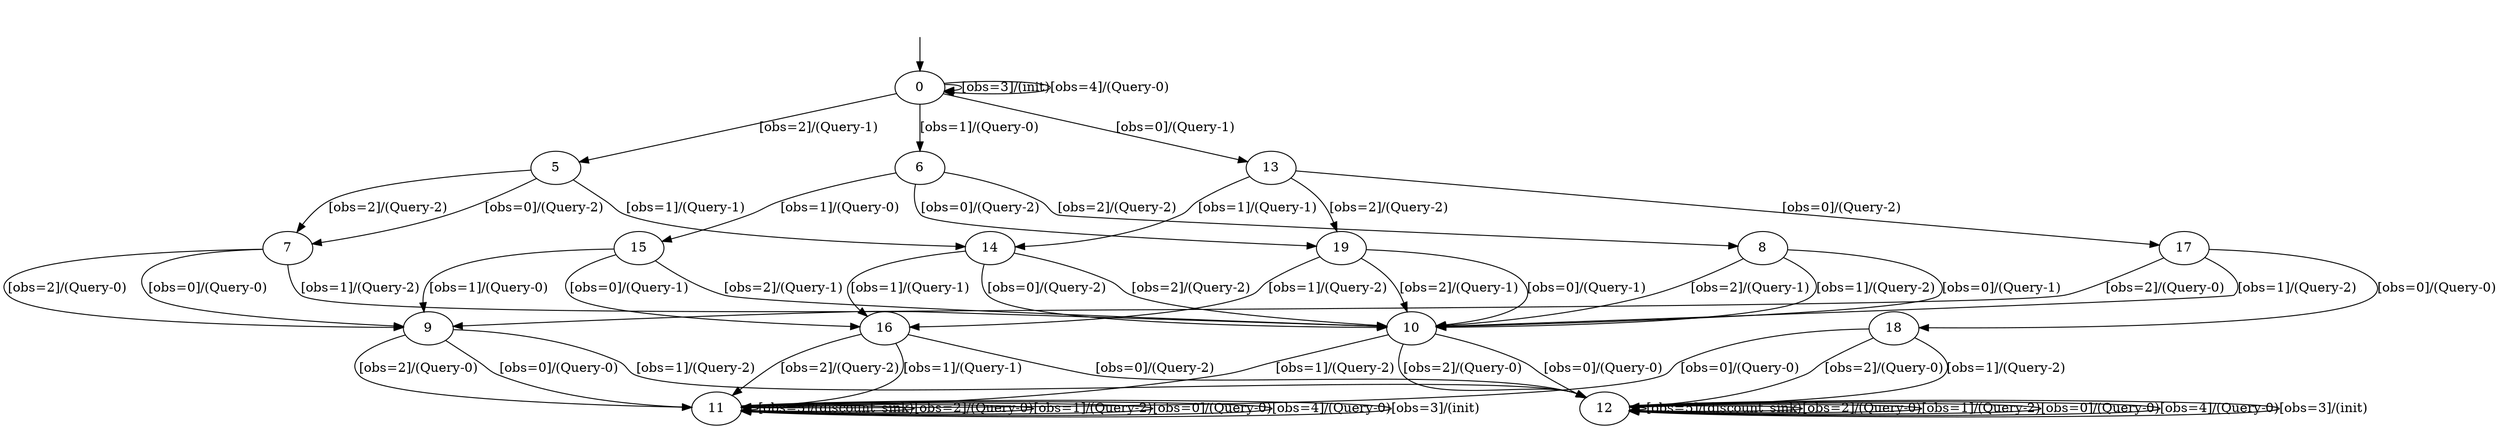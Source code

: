 digraph {
19;
18;
17;
16;
15;
14;
13;
0;
5;
6;
7;
8;
9;
10;
11;
12;
__init [label="", style=invis, width=0];
__init -> 0;
19 -> 10 [label="[obs=2]/(Query-1)"];
19 -> 16 [label="[obs=1]/(Query-2)"];
19 -> 10 [label="[obs=0]/(Query-1)"];
18 -> 12 [label="[obs=2]/(Query-0)"];
18 -> 12 [label="[obs=1]/(Query-2)"];
18 -> 11 [label="[obs=0]/(Query-0)"];
17 -> 9 [label="[obs=2]/(Query-0)"];
17 -> 10 [label="[obs=1]/(Query-2)"];
17 -> 18 [label="[obs=0]/(Query-0)"];
16 -> 12 [label="[obs=0]/(Query-2)"];
16 -> 11 [label="[obs=2]/(Query-2)"];
16 -> 11 [label="[obs=1]/(Query-1)"];
15 -> 10 [label="[obs=2]/(Query-1)"];
15 -> 9 [label="[obs=1]/(Query-0)"];
15 -> 16 [label="[obs=0]/(Query-1)"];
14 -> 10 [label="[obs=2]/(Query-2)"];
14 -> 16 [label="[obs=1]/(Query-1)"];
14 -> 10 [label="[obs=0]/(Query-2)"];
13 -> 19 [label="[obs=2]/(Query-2)"];
13 -> 14 [label="[obs=1]/(Query-1)"];
13 -> 17 [label="[obs=0]/(Query-2)"];
0 -> 0 [label="[obs=3]/(init)"];
0 -> 5 [label="[obs=2]/(Query-1)"];
0 -> 6 [label="[obs=1]/(Query-0)"];
0 -> 13 [label="[obs=0]/(Query-1)"];
0 -> 0 [label="[obs=4]/(Query-0)"];
5 -> 7 [label="[obs=2]/(Query-2)"];
5 -> 14 [label="[obs=1]/(Query-1)"];
5 -> 7 [label="[obs=0]/(Query-2)"];
6 -> 8 [label="[obs=2]/(Query-2)"];
6 -> 15 [label="[obs=1]/(Query-0)"];
6 -> 19 [label="[obs=0]/(Query-2)"];
7 -> 9 [label="[obs=2]/(Query-0)"];
7 -> 10 [label="[obs=1]/(Query-2)"];
7 -> 9 [label="[obs=0]/(Query-0)"];
8 -> 10 [label="[obs=2]/(Query-1)"];
8 -> 10 [label="[obs=1]/(Query-2)"];
8 -> 10 [label="[obs=0]/(Query-1)"];
9 -> 12 [label="[obs=1]/(Query-2)"];
9 -> 11 [label="[obs=2]/(Query-0)"];
9 -> 11 [label="[obs=0]/(Query-0)"];
10 -> 12 [label="[obs=2]/(Query-0)"];
10 -> 12 [label="[obs=0]/(Query-0)"];
10 -> 11 [label="[obs=1]/(Query-2)"];
11 -> 11 [label="[obs=5]/(discount_sink)"];
11 -> 11 [label="[obs=2]/(Query-0)"];
11 -> 11 [label="[obs=1]/(Query-2)"];
11 -> 11 [label="[obs=0]/(Query-0)"];
11 -> 11 [label="[obs=4]/(Query-0)"];
11 -> 11 [label="[obs=3]/(init)"];
12 -> 12 [label="[obs=5]/(discount_sink)"];
12 -> 12 [label="[obs=2]/(Query-0)"];
12 -> 12 [label="[obs=1]/(Query-2)"];
12 -> 12 [label="[obs=0]/(Query-0)"];
12 -> 12 [label="[obs=4]/(Query-0)"];
12 -> 12 [label="[obs=3]/(init)"];
}